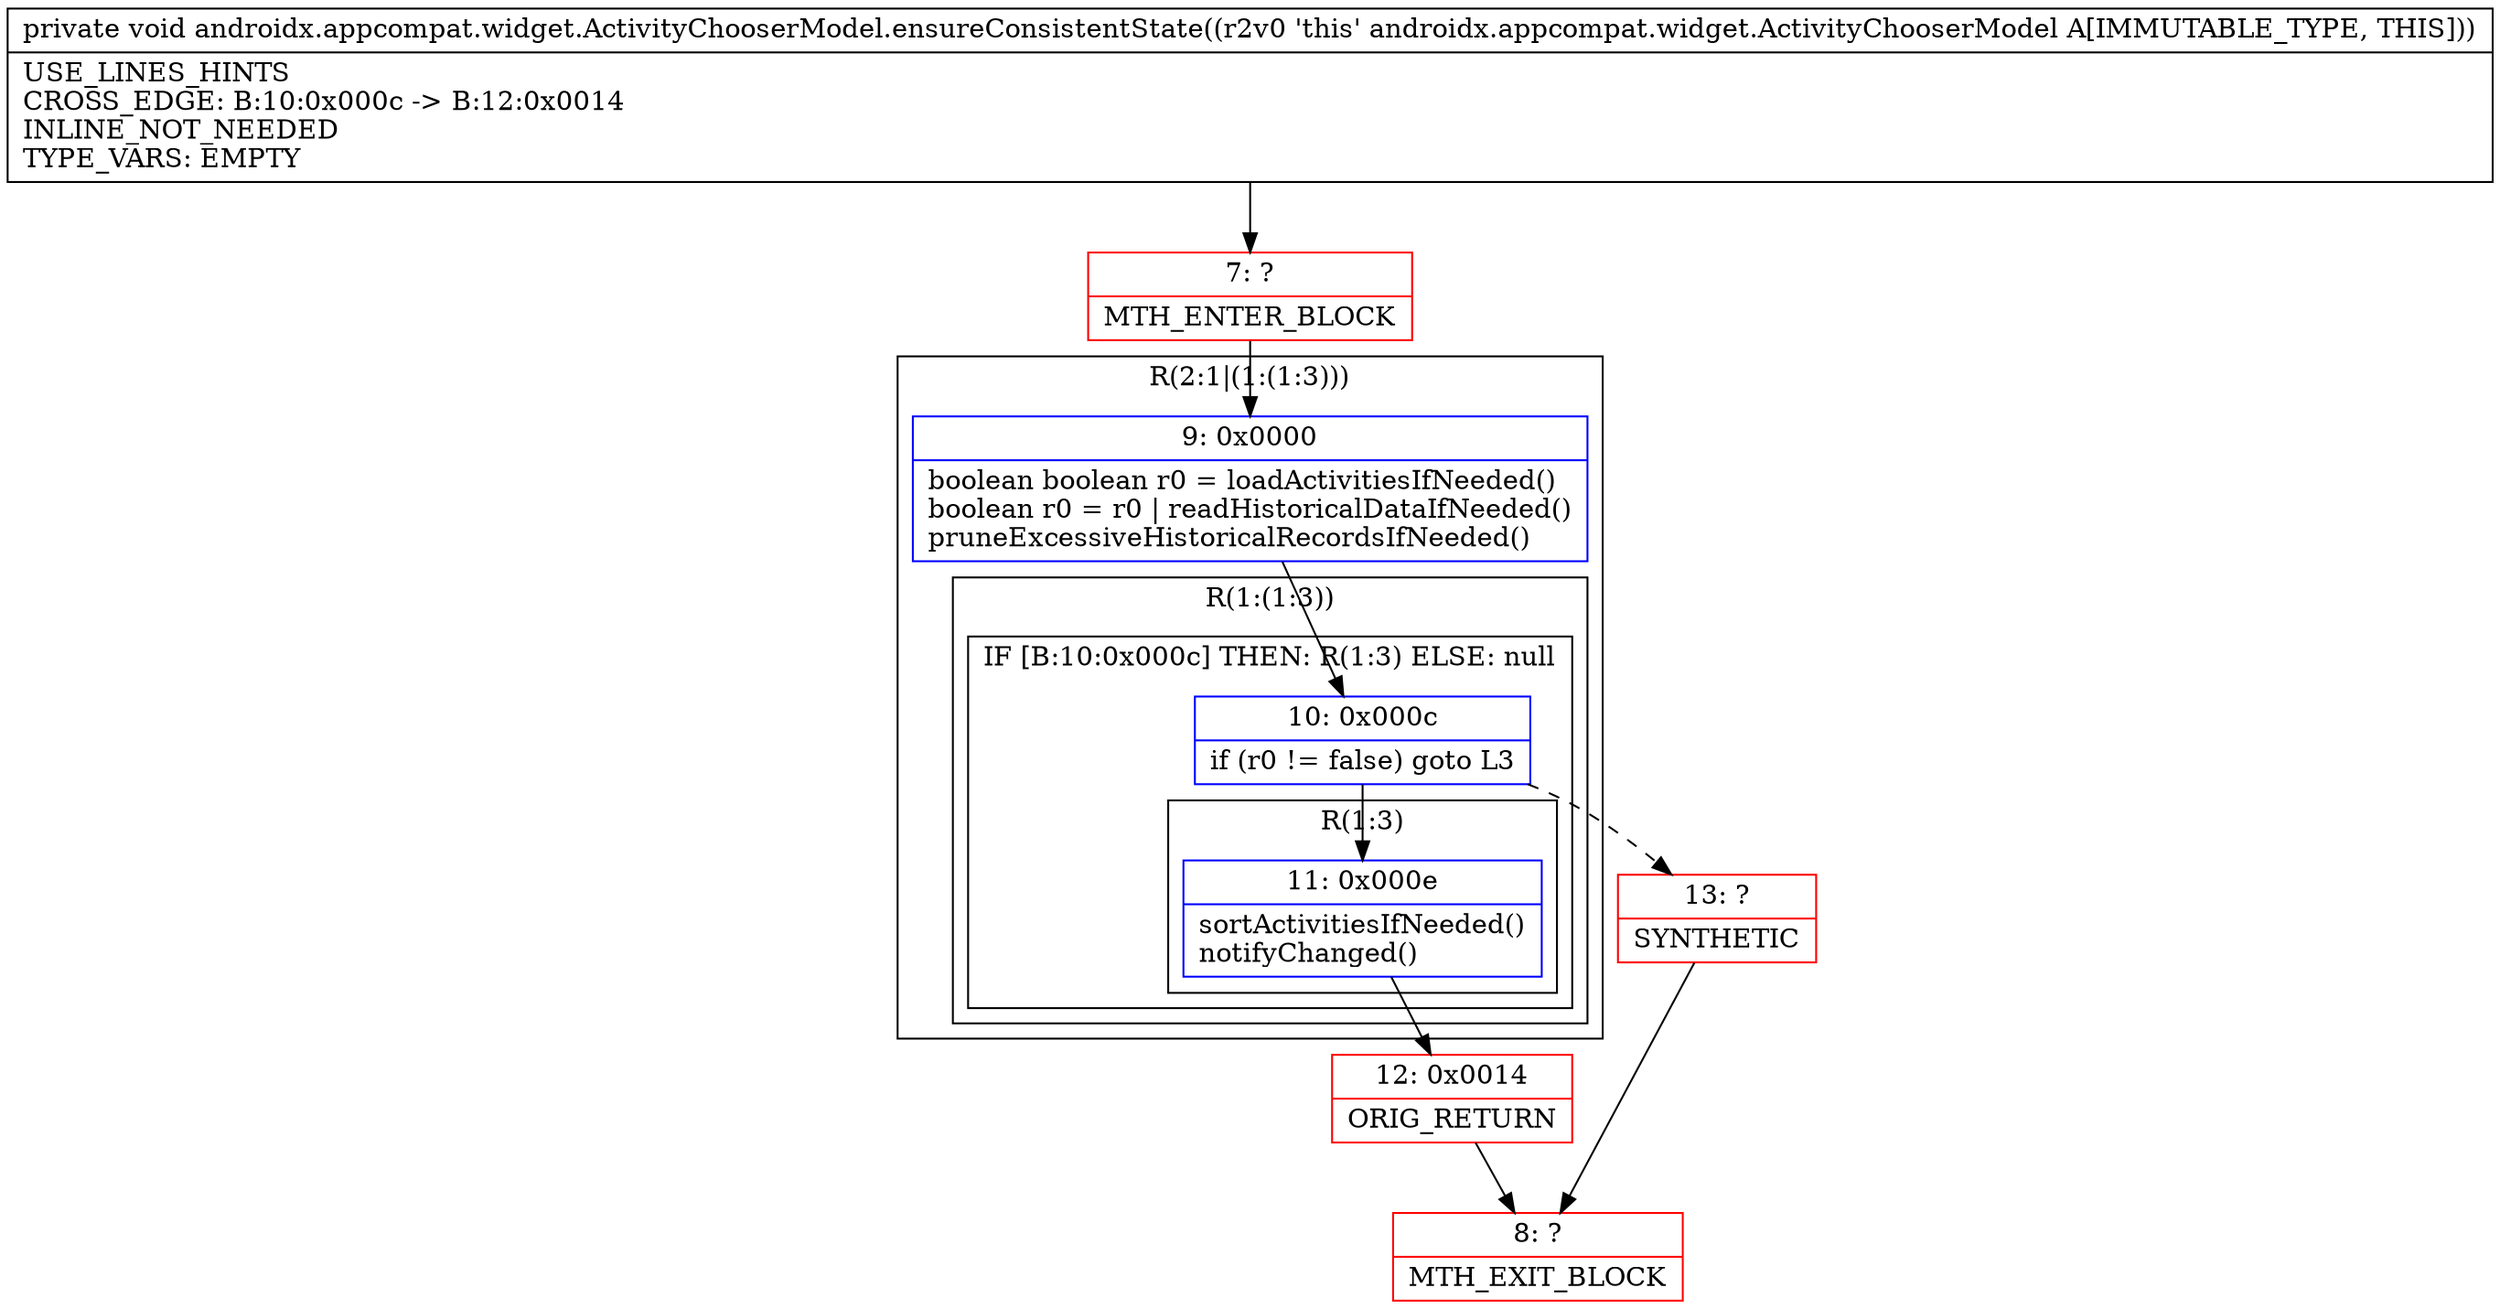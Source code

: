 digraph "CFG forandroidx.appcompat.widget.ActivityChooserModel.ensureConsistentState()V" {
subgraph cluster_Region_502348710 {
label = "R(2:1|(1:(1:3)))";
node [shape=record,color=blue];
Node_9 [shape=record,label="{9\:\ 0x0000|boolean boolean r0 = loadActivitiesIfNeeded()\lboolean r0 = r0 \| readHistoricalDataIfNeeded()\lpruneExcessiveHistoricalRecordsIfNeeded()\l}"];
subgraph cluster_Region_1171950981 {
label = "R(1:(1:3))";
node [shape=record,color=blue];
subgraph cluster_IfRegion_36369794 {
label = "IF [B:10:0x000c] THEN: R(1:3) ELSE: null";
node [shape=record,color=blue];
Node_10 [shape=record,label="{10\:\ 0x000c|if (r0 != false) goto L3\l}"];
subgraph cluster_Region_829345086 {
label = "R(1:3)";
node [shape=record,color=blue];
Node_11 [shape=record,label="{11\:\ 0x000e|sortActivitiesIfNeeded()\lnotifyChanged()\l}"];
}
}
}
}
Node_7 [shape=record,color=red,label="{7\:\ ?|MTH_ENTER_BLOCK\l}"];
Node_12 [shape=record,color=red,label="{12\:\ 0x0014|ORIG_RETURN\l}"];
Node_8 [shape=record,color=red,label="{8\:\ ?|MTH_EXIT_BLOCK\l}"];
Node_13 [shape=record,color=red,label="{13\:\ ?|SYNTHETIC\l}"];
MethodNode[shape=record,label="{private void androidx.appcompat.widget.ActivityChooserModel.ensureConsistentState((r2v0 'this' androidx.appcompat.widget.ActivityChooserModel A[IMMUTABLE_TYPE, THIS]))  | USE_LINES_HINTS\lCROSS_EDGE: B:10:0x000c \-\> B:12:0x0014\lINLINE_NOT_NEEDED\lTYPE_VARS: EMPTY\l}"];
MethodNode -> Node_7;Node_9 -> Node_10;
Node_10 -> Node_11;
Node_10 -> Node_13[style=dashed];
Node_11 -> Node_12;
Node_7 -> Node_9;
Node_12 -> Node_8;
Node_13 -> Node_8;
}

